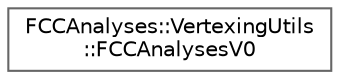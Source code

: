 digraph "Graphical Class Hierarchy"
{
 // LATEX_PDF_SIZE
  bgcolor="transparent";
  edge [fontname=Helvetica,fontsize=10,labelfontname=Helvetica,labelfontsize=10];
  node [fontname=Helvetica,fontsize=10,shape=box,height=0.2,width=0.4];
  rankdir="LR";
  Node0 [id="Node000000",label="FCCAnalyses::VertexingUtils\l::FCCAnalysesV0",height=0.2,width=0.4,color="grey40", fillcolor="white", style="filled",URL="$structFCCAnalyses_1_1VertexingUtils_1_1FCCAnalysesV0.html",tooltip="Structure to keep useful information that is related to the V0."];
}
